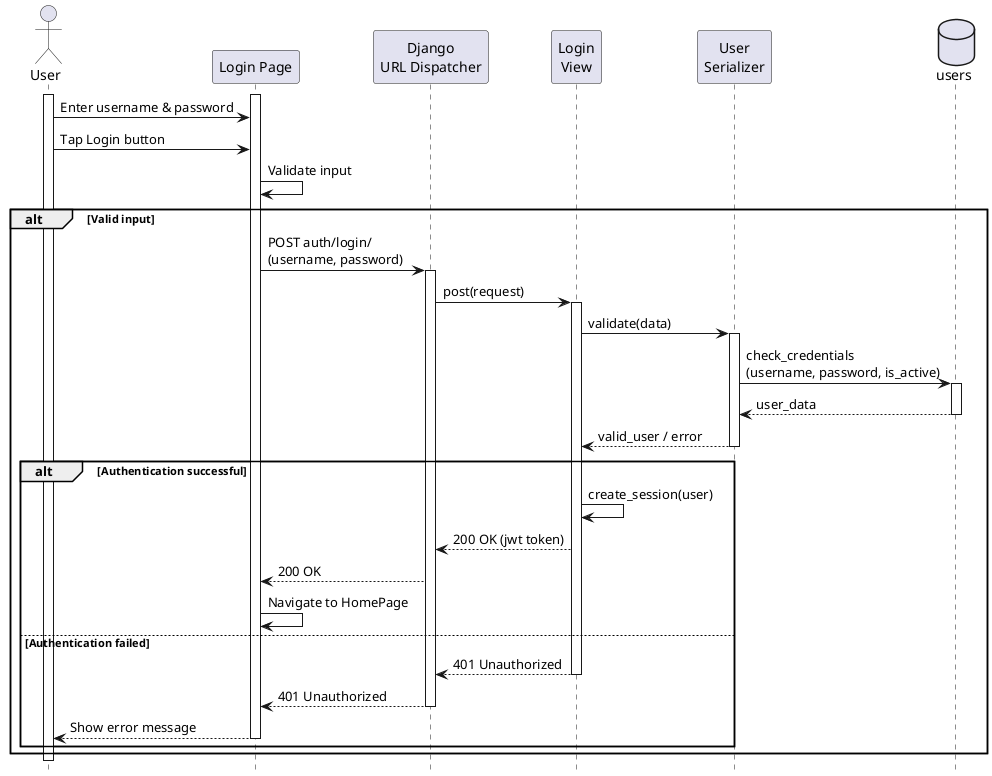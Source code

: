 @startuml user_login

hide footbox

actor User
participant "Login Page" as UI
participant "Django\nURL Dispatcher" as API
participant "Login\nView" as view_login
participant "User\nSerializer" as serializer_user
database "users" as table_users

activate User
activate UI
User -> UI: Enter username & password
User -> UI: Tap Login button

UI -> UI: Validate input

alt Valid input
    UI -> API: POST auth/login/ \n(username, password)
    activate API

    API -> view_login: post(request)
    activate view_login

    view_login -> serializer_user: validate(data)
    activate serializer_user

    serializer_user -> table_users: check_credentials \n(username, password, is_active)
    activate table_users

    table_users --> serializer_user: user_data
    deactivate table_users

    serializer_user --> view_login: valid_user / error
    deactivate serializer_user

    alt Authentication successful
        view_login -> view_login: create_session(user)
        view_login --> API: 200 OK (jwt token)
        API --> UI: 200 OK
        UI -> UI: Navigate to HomePage
    else Authentication failed
        view_login --> API: 401 Unauthorized
        deactivate view_login
        API --> UI: 401 Unauthorized
        deactivate API
        UI --> User: Show error message
        deactivate UI
    end
end

deactivate User

@enduml
